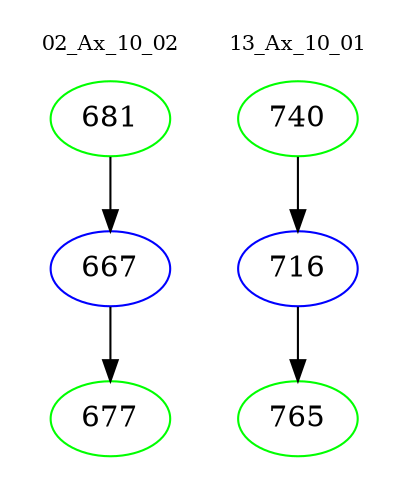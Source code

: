 digraph{
subgraph cluster_0 {
color = white
label = "02_Ax_10_02";
fontsize=10;
T0_681 [label="681", color="green"]
T0_681 -> T0_667 [color="black"]
T0_667 [label="667", color="blue"]
T0_667 -> T0_677 [color="black"]
T0_677 [label="677", color="green"]
}
subgraph cluster_1 {
color = white
label = "13_Ax_10_01";
fontsize=10;
T1_740 [label="740", color="green"]
T1_740 -> T1_716 [color="black"]
T1_716 [label="716", color="blue"]
T1_716 -> T1_765 [color="black"]
T1_765 [label="765", color="green"]
}
}
